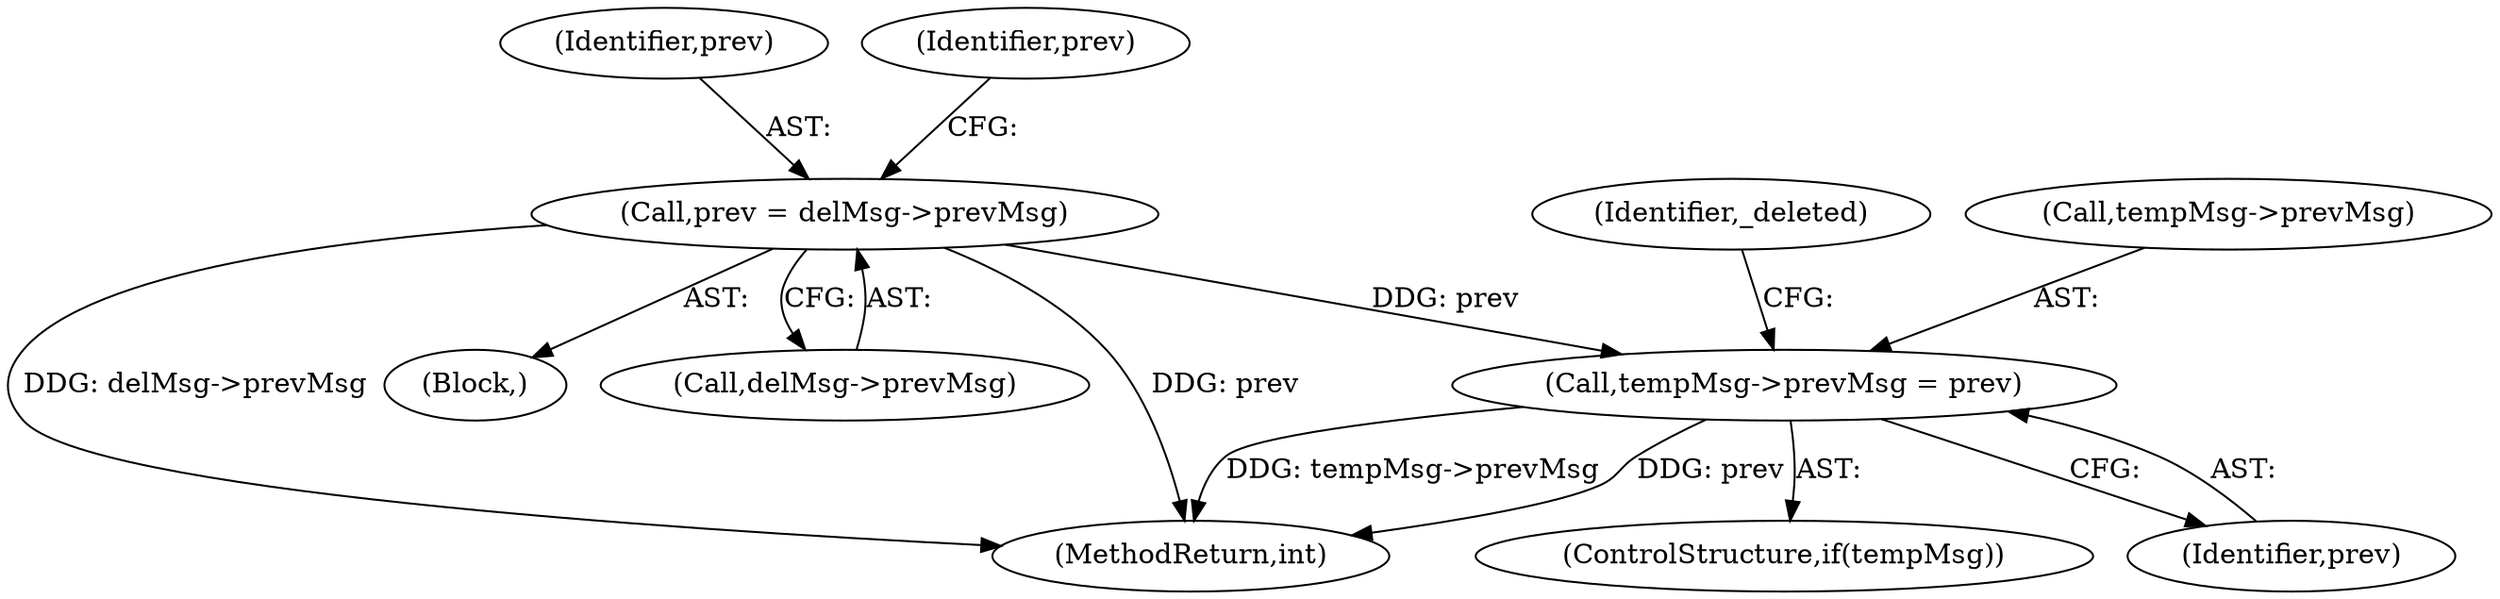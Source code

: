 digraph "0_htcondor_5e5571d1a431eb3c61977b6dd6ec90186ef79867_2@pointer" {
"1000355" [label="(Call,tempMsg->prevMsg = prev)"];
"1000333" [label="(Call,prev = delMsg->prevMsg)"];
"1000361" [label="(Identifier,_deleted)"];
"1000333" [label="(Call,prev = delMsg->prevMsg)"];
"1000359" [label="(Identifier,prev)"];
"1000334" [label="(Identifier,prev)"];
"1000339" [label="(Identifier,prev)"];
"1000491" [label="(MethodReturn,int)"];
"1000355" [label="(Call,tempMsg->prevMsg = prev)"];
"1000322" [label="(Block,)"];
"1000356" [label="(Call,tempMsg->prevMsg)"];
"1000335" [label="(Call,delMsg->prevMsg)"];
"1000353" [label="(ControlStructure,if(tempMsg))"];
"1000355" -> "1000353"  [label="AST: "];
"1000355" -> "1000359"  [label="CFG: "];
"1000356" -> "1000355"  [label="AST: "];
"1000359" -> "1000355"  [label="AST: "];
"1000361" -> "1000355"  [label="CFG: "];
"1000355" -> "1000491"  [label="DDG: tempMsg->prevMsg"];
"1000355" -> "1000491"  [label="DDG: prev"];
"1000333" -> "1000355"  [label="DDG: prev"];
"1000333" -> "1000322"  [label="AST: "];
"1000333" -> "1000335"  [label="CFG: "];
"1000334" -> "1000333"  [label="AST: "];
"1000335" -> "1000333"  [label="AST: "];
"1000339" -> "1000333"  [label="CFG: "];
"1000333" -> "1000491"  [label="DDG: prev"];
"1000333" -> "1000491"  [label="DDG: delMsg->prevMsg"];
}
